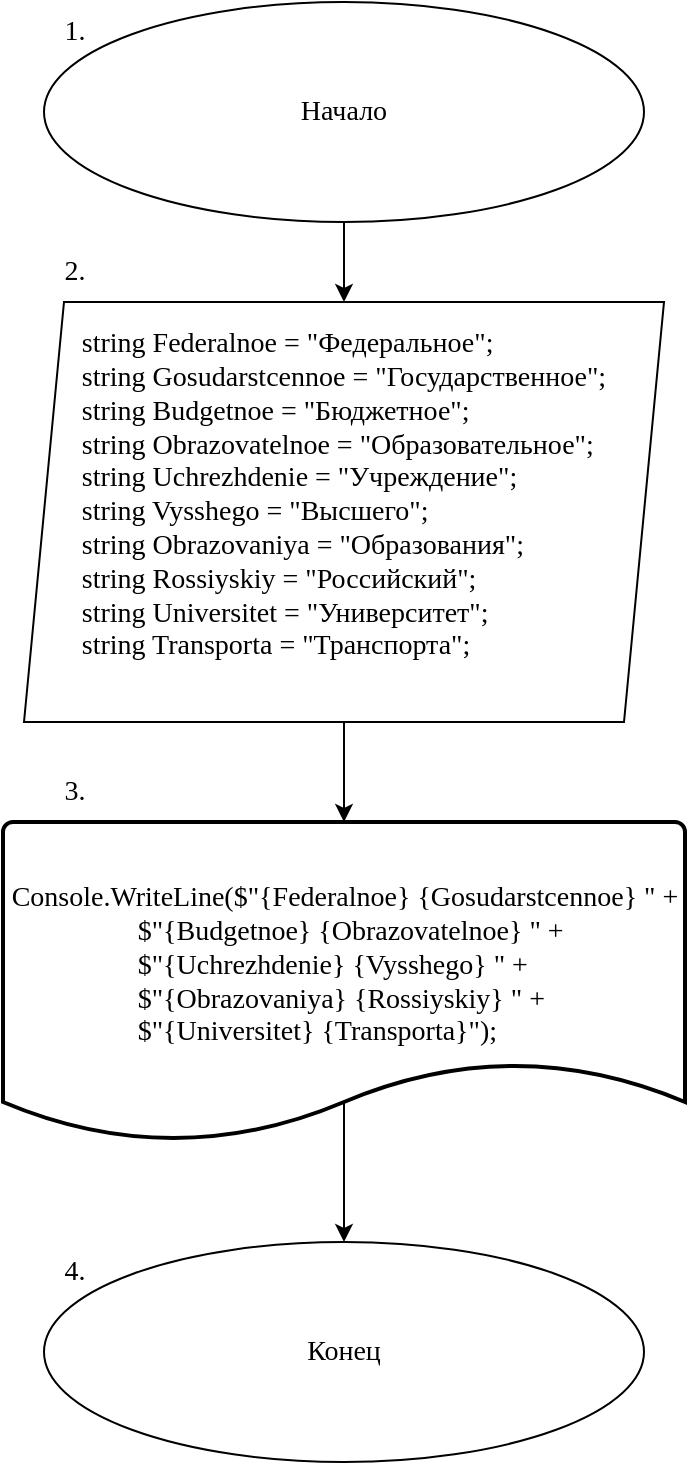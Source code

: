 <mxfile version="24.7.17">
  <diagram name="Страница — 1" id="lJIZHWZP1TrEnSSWQiDr">
    <mxGraphModel dx="1050" dy="629" grid="1" gridSize="10" guides="1" tooltips="1" connect="1" arrows="1" fold="1" page="1" pageScale="1" pageWidth="827" pageHeight="1169" math="0" shadow="0">
      <root>
        <mxCell id="0" />
        <mxCell id="1" parent="0" />
        <mxCell id="aYnnIS6GaJh7aOv3nnco-3" value="" style="edgeStyle=orthogonalEdgeStyle;rounded=0;orthogonalLoop=1;jettySize=auto;html=1;" edge="1" parent="1" source="aYnnIS6GaJh7aOv3nnco-1" target="aYnnIS6GaJh7aOv3nnco-2">
          <mxGeometry relative="1" as="geometry" />
        </mxCell>
        <mxCell id="aYnnIS6GaJh7aOv3nnco-1" value="Начало" style="ellipse;whiteSpace=wrap;html=1;fontFamily=Times New Roman;fontSize=14;" vertex="1" parent="1">
          <mxGeometry x="264" y="50" width="300" height="110" as="geometry" />
        </mxCell>
        <mxCell id="aYnnIS6GaJh7aOv3nnco-5" value="" style="edgeStyle=orthogonalEdgeStyle;rounded=0;orthogonalLoop=1;jettySize=auto;html=1;" edge="1" parent="1" source="aYnnIS6GaJh7aOv3nnco-2" target="aYnnIS6GaJh7aOv3nnco-4">
          <mxGeometry relative="1" as="geometry" />
        </mxCell>
        <mxCell id="aYnnIS6GaJh7aOv3nnco-2" value="&lt;div style=&quot;text-align: justify; font-size: 14px;&quot;&gt;&lt;div&gt;string Federalnoe = &quot;Федеральное&quot;;&lt;/div&gt;&lt;div&gt;string Gosudarstcennoe = &quot;Государственное&quot;;&lt;/div&gt;&lt;div&gt;string Budgetnoe = &quot;Бюджетное&quot;;&lt;/div&gt;&lt;div&gt;string Obrazovatelnoe = &quot;Образовательное&quot;;&lt;/div&gt;&lt;div&gt;string Uchrezhdenie = &quot;Учреждение&quot;;&lt;/div&gt;&lt;div&gt;string Vysshego = &quot;Высшего&quot;;&lt;/div&gt;&lt;div&gt;string Obrazovaniya = &quot;Образования&quot;;&lt;/div&gt;&lt;div&gt;string Rossiyskiy = &quot;Российский&quot;;&lt;/div&gt;&lt;div&gt;string Universitet = &quot;Университет&quot;;&lt;/div&gt;&lt;div&gt;string Transporta = &quot;Транспорта&quot;;&lt;/div&gt;&lt;div&gt;&lt;br&gt;&lt;/div&gt;&lt;/div&gt;" style="shape=parallelogram;perimeter=parallelogramPerimeter;whiteSpace=wrap;html=1;fixedSize=1;fontFamily=Times New Roman;fontSize=14;" vertex="1" parent="1">
          <mxGeometry x="254" y="200" width="320" height="210" as="geometry" />
        </mxCell>
        <mxCell id="aYnnIS6GaJh7aOv3nnco-7" value="" style="edgeStyle=orthogonalEdgeStyle;rounded=0;orthogonalLoop=1;jettySize=auto;html=1;exitX=0.5;exitY=0.855;exitDx=0;exitDy=0;exitPerimeter=0;" edge="1" parent="1" source="aYnnIS6GaJh7aOv3nnco-4" target="aYnnIS6GaJh7aOv3nnco-6">
          <mxGeometry relative="1" as="geometry" />
        </mxCell>
        <mxCell id="aYnnIS6GaJh7aOv3nnco-4" value="&lt;div style=&quot;text-align: justify; font-size: 14px;&quot;&gt;&lt;div&gt;Console.WriteLine($&quot;{Federalnoe} {Gosudarstcennoe} &quot; +&lt;/div&gt;&lt;div&gt;&amp;nbsp; &amp;nbsp; &amp;nbsp; &amp;nbsp; &amp;nbsp; &amp;nbsp; &amp;nbsp; &amp;nbsp; &amp;nbsp; $&quot;{Budgetnoe} {Obrazovatelnoe} &quot; +&lt;/div&gt;&lt;div&gt;&amp;nbsp; &amp;nbsp; &amp;nbsp; &amp;nbsp; &amp;nbsp; &amp;nbsp; &amp;nbsp; &amp;nbsp; &amp;nbsp; $&quot;{Uchrezhdenie} {Vysshego} &quot; +&lt;/div&gt;&lt;div&gt;&amp;nbsp; &amp;nbsp; &amp;nbsp; &amp;nbsp; &amp;nbsp; &amp;nbsp; &amp;nbsp; &amp;nbsp; &amp;nbsp; $&quot;{Obrazovaniya} {Rossiyskiy} &quot; +&lt;/div&gt;&lt;div&gt;&amp;nbsp; &amp;nbsp; &amp;nbsp; &amp;nbsp; &amp;nbsp; &amp;nbsp; &amp;nbsp; &amp;nbsp; &amp;nbsp; $&quot;{Universitet} {Transporta}&quot;);&lt;/div&gt;&lt;div&gt;&lt;br&gt;&lt;/div&gt;&lt;/div&gt;" style="strokeWidth=2;html=1;shape=mxgraph.flowchart.document2;whiteSpace=wrap;size=0.25;fontFamily=Times New Roman;fontSize=14;spacing=2;" vertex="1" parent="1">
          <mxGeometry x="243.5" y="460" width="341" height="160" as="geometry" />
        </mxCell>
        <mxCell id="aYnnIS6GaJh7aOv3nnco-6" value="Конец" style="ellipse;whiteSpace=wrap;html=1;fontFamily=Times New Roman;fontSize=14;" vertex="1" parent="1">
          <mxGeometry x="264" y="670" width="300" height="110" as="geometry" />
        </mxCell>
        <mxCell id="aYnnIS6GaJh7aOv3nnco-8" value="1." style="text;html=1;align=center;verticalAlign=middle;resizable=0;points=[];autosize=1;strokeColor=none;fillColor=none;fontFamily=Times New Roman;fontSize=14;" vertex="1" parent="1">
          <mxGeometry x="264" y="50" width="30" height="30" as="geometry" />
        </mxCell>
        <mxCell id="aYnnIS6GaJh7aOv3nnco-9" value="2." style="text;html=1;align=center;verticalAlign=middle;resizable=0;points=[];autosize=1;strokeColor=none;fillColor=none;fontFamily=Times New Roman;fontSize=14;" vertex="1" parent="1">
          <mxGeometry x="264" y="170" width="30" height="30" as="geometry" />
        </mxCell>
        <mxCell id="aYnnIS6GaJh7aOv3nnco-10" value="3." style="text;html=1;align=center;verticalAlign=middle;resizable=0;points=[];autosize=1;strokeColor=none;fillColor=none;fontFamily=Times New Roman;fontSize=14;" vertex="1" parent="1">
          <mxGeometry x="264" y="430" width="30" height="30" as="geometry" />
        </mxCell>
        <mxCell id="aYnnIS6GaJh7aOv3nnco-11" value="4." style="text;html=1;align=center;verticalAlign=middle;resizable=0;points=[];autosize=1;strokeColor=none;fillColor=none;fontFamily=Times New Roman;fontSize=14;" vertex="1" parent="1">
          <mxGeometry x="264" y="670" width="30" height="30" as="geometry" />
        </mxCell>
      </root>
    </mxGraphModel>
  </diagram>
</mxfile>
